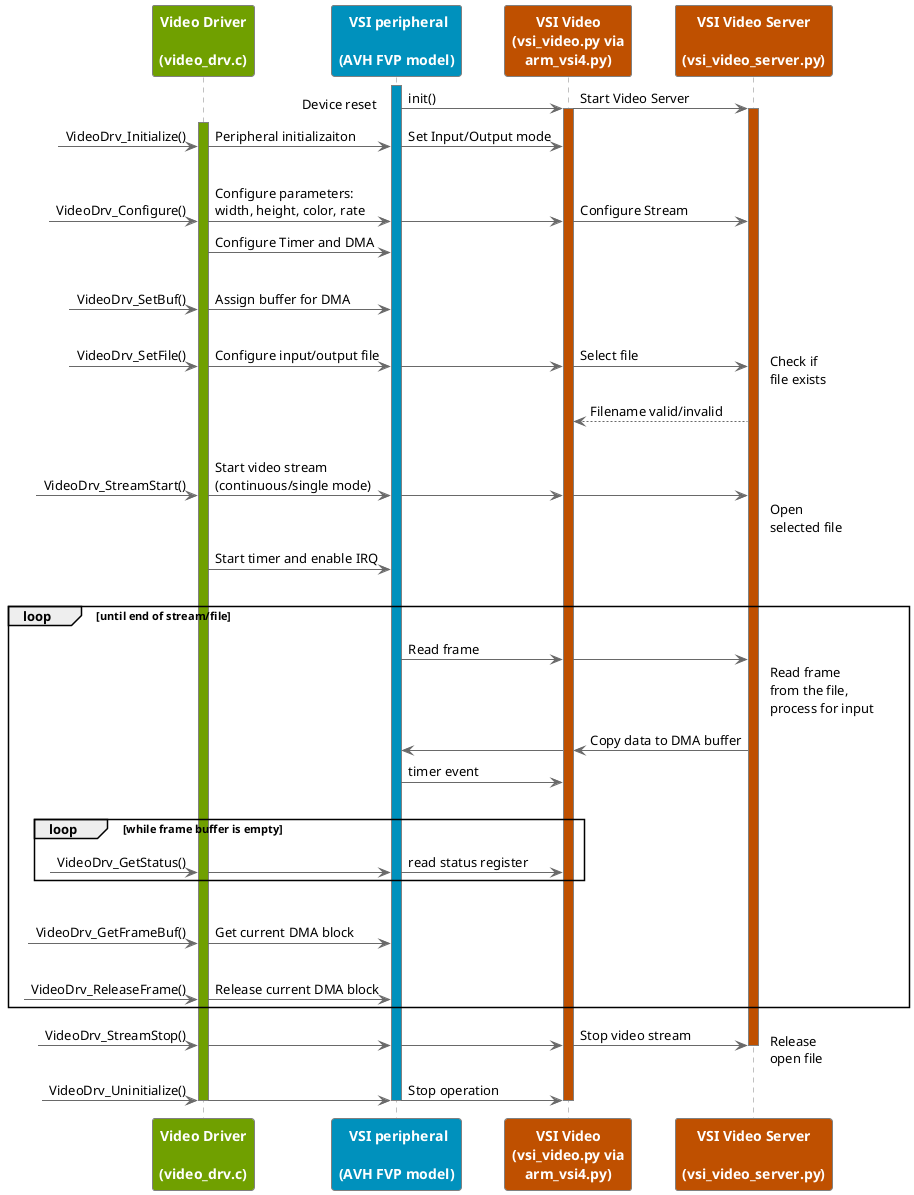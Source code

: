 @startuml
!pragma teoz true
skinparam Shadowing False
skinparam NoteBorderColor #White
skinparam NoteBackgroundColor #White
skinparam ParticipantFontColor #White
skinparam ParticipantBorderColor Grey
skinparam ParticipantBorderThickness 1
skinparam ParticipantFontStyle Bold

skinparam ArrowColor #DimGrey

!define green_clr #70A000
!define blue_clr #0091BD
!define brown_clr #BF5000

skinparam sequence {
LifeLineBorderThickness 1
LifeLineBorderColor #Grey
}

participant VideoDrv as "Video Driver\n\n(video_drv.c)" green_clr
participant VSIPer as " VSI peripheral\n\n(AVH FVP model)" blue_clr
participant VSIVideopy as "VSI Video\n(vsi_video.py via\narm_vsi4.py)" brown_clr
participant VSIVideoSrvpy as "VSI Video Server\n\n(vsi_video_server.py)" brown_clr

activate VSIPer blue_clr

VSIPer -> VSIVideopy : init()
note left: Device reset
activate VSIVideopy brown_clr
& VSIVideopy -> VSIVideoSrvpy : Start Video Server
activate VSIVideoSrvpy brown_clr

activate VideoDrv green_clr
?-> VideoDrv : VideoDrv_Initialize()
& VideoDrv -> VSIPer : Peripheral initializaiton
& VSIPer -> VSIVideopy : Set Input/Output mode

|||

?-> VideoDrv: VideoDrv_Configure()
& VideoDrv -> VSIPer : Configure parameters:\nwidth, height, color, rate
& VSIPer -> VSIVideopy
& VSIVideopy -> VSIVideoSrvpy : Configure Stream
VideoDrv -> VSIPer: Configure Timer and DMA
|||

?-> VideoDrv: VideoDrv_SetBuf()
& VideoDrv -> VSIPer : Assign buffer for DMA
|||

?-> VideoDrv: VideoDrv_SetFile()
& VideoDrv -> VSIPer : Configure input/output file
& VSIPer -> VSIVideopy
& VSIVideopy -> VSIVideoSrvpy : Select file
note right: Check if\nfile exists
VSIVideopy <-- VSIVideoSrvpy : Filename valid/invalid
|||

?-> VideoDrv: VideoDrv_StreamStart()
& VideoDrv -> VSIPer : Start video stream\n(continuous/single mode)
& VSIPer -> VSIVideopy
& VSIVideopy -> VSIVideoSrvpy
note right: Open\nselected file
VideoDrv -> VSIPer : Start timer and enable IRQ
|||

loop until end of stream/file
VSIPer -> VSIVideopy : Read frame
& VSIVideopy -> VSIVideoSrvpy
note right: Read frame\nfrom the file,\nprocess for input
VSIVideopy <- VSIVideoSrvpy : Copy data to DMA buffer
& VSIPer <- VSIVideopy
VSIPer -> VSIVideopy : timer event
|||


loop while frame buffer is empty
?-> VideoDrv : VideoDrv_GetStatus()
& VideoDrv -> VSIPer
& VSIPer -> VSIVideopy : read status register
end
|||

?-> VideoDrv: VideoDrv_GetFrameBuf()
& VideoDrv -> VSIPer : Get current DMA block
|||

?-> VideoDrv: VideoDrv_ReleaseFrame()
& VideoDrv -> VSIPer : Release current DMA block

end

?-> VideoDrv: VideoDrv_StreamStop()
& VideoDrv -> VSIPer
& VSIPer -> VSIVideopy
& VSIVideopy -> VSIVideoSrvpy : Stop video stream
note right: Release\nopen file
deactivate VSIVideoSrvpy

?-> VideoDrv: VideoDrv_Uninitialize()
& VideoDrv -> VSIPer
& VSIPer -> VSIVideopy: Stop operation


deactivate VSIVideopy
deactivate VSIPer
deactivate VideoDrv

@enduml

